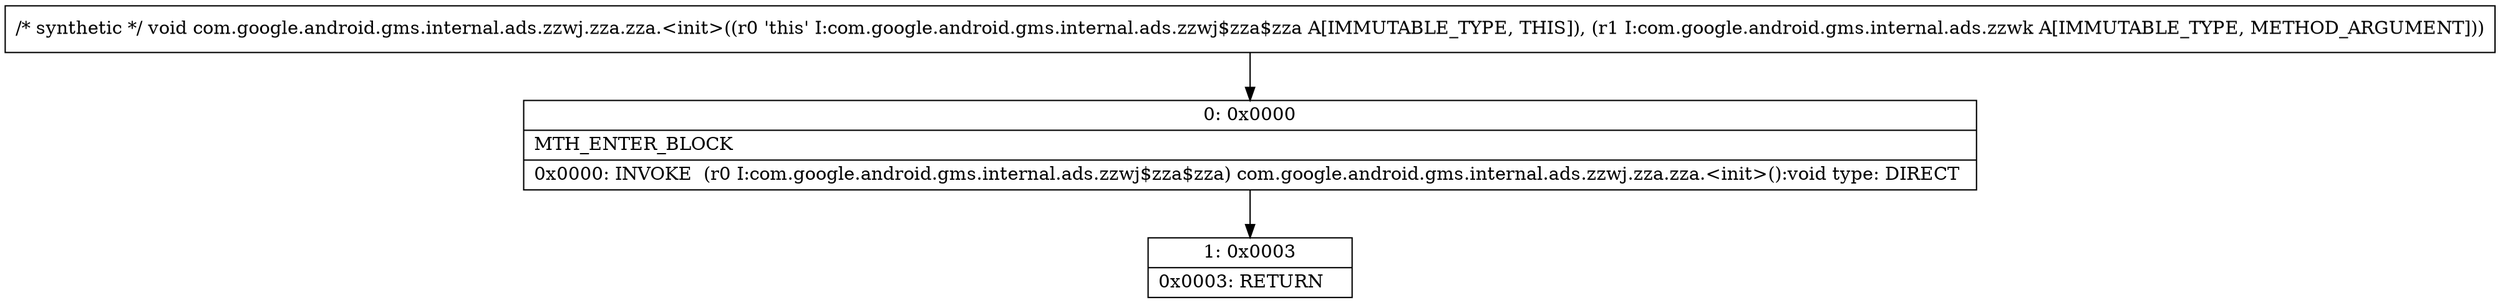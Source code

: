 digraph "CFG forcom.google.android.gms.internal.ads.zzwj.zza.zza.\<init\>(Lcom\/google\/android\/gms\/internal\/ads\/zzwk;)V" {
Node_0 [shape=record,label="{0\:\ 0x0000|MTH_ENTER_BLOCK\l|0x0000: INVOKE  (r0 I:com.google.android.gms.internal.ads.zzwj$zza$zza) com.google.android.gms.internal.ads.zzwj.zza.zza.\<init\>():void type: DIRECT \l}"];
Node_1 [shape=record,label="{1\:\ 0x0003|0x0003: RETURN   \l}"];
MethodNode[shape=record,label="{\/* synthetic *\/ void com.google.android.gms.internal.ads.zzwj.zza.zza.\<init\>((r0 'this' I:com.google.android.gms.internal.ads.zzwj$zza$zza A[IMMUTABLE_TYPE, THIS]), (r1 I:com.google.android.gms.internal.ads.zzwk A[IMMUTABLE_TYPE, METHOD_ARGUMENT])) }"];
MethodNode -> Node_0;
Node_0 -> Node_1;
}

